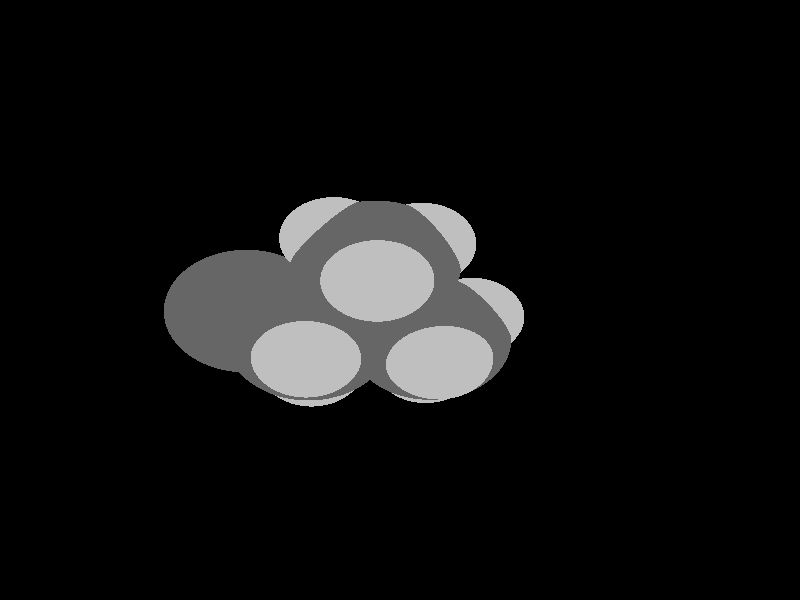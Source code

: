 global_settings {
	ambient_light rgb <0.200000002980232, 0.200000002980232, 0.200000002980232>
	max_trace_level 15
}

background { color rgb <0,0,0> }

camera {
	perspective
	location <-3.953349357184, 20.5904597021865, -15.5001029439657>
	angle 40
	up <-0.138843930579159, -0.658260065397442, -0.739875698509071>
	right <0.988821786496443, -0.0511481267965346, -0.140054788119464> * 1
	direction <0.0543492179457267, -0.751050967263981, 0.658003500811756> }

light_source {
	<44.2619317435974, 17.2579046761711, -89.1416010485355>
	color rgb <1, 1, 1>
	fade_distance 138.42290036571
	fade_power 0
	spotlight
	area_light <20, 0, 0>, <0, 0, 20>, 20, 20
	circular
	orient
	point_at <-44.2619317435974, -17.2579046761711, 89.1416010485355>
}

light_source {
	<-59.5961513079111, -55.050027500235, -5.32010405727747>
	color rgb <0.300000011920929, 0.300000011920929, 0.300000011920929> shadowless
	fade_distance 138.42290036571
	fade_power 0
	parallel
	point_at <59.5961513079111, 55.050027500235, 5.32010405727747>
}

#default {
	finish {ambient 0.5 diffuse 1 specular 0.2 roughness .01 metallic 1}
}

union {
cylinder {
	<-1.94083721882589, 4.00723852038901, 0.322032759275045>, 	<-2.62142438659491, 3.74523270581427, 0.0902453819689301>, 0.075
	pigment { rgbt <0.400000005960464, 0.400000005960464, 0.400000005960464, 0> }
}
cylinder {
	<-2.62142438659491, 3.74523270581427, 0.0902453819689301>, 	<-3.30201155436393, 3.48322689123954, -0.141541995337185>, 0.075
	pigment { rgbt <0.400000005960464, 0.400000005960464, 0.400000005960464, 0> }
}
cylinder {
	<-3.30201155436393, 3.48322689123954, -0.141541995337185>, 	<-3.86508129244235, 3.89941184359036, 0.176970291574317>, 0.075
	pigment { rgbt <0.400000005960464, 0.400000005960464, 0.400000005960464, 0> }
}
cylinder {
	<-3.86508129244235, 3.89941184359036, 0.176970291574317>, 	<-4.42815103052078, 4.31559679594118, 0.495482578485818>, 0.075
	pigment { rgbt <0.400000005960464, 0.400000005960464, 0.400000005960464, 0> }
}
cylinder {
	<-4.42815103052078, 4.31559679594118, 0.495482578485818>, 	<-4.33010223992931, 4.34910804106097, 1.15745241828167>, 0.075
	pigment { rgbt <0.400000005960464, 0.400000005960464, 0.400000005960464, 0> }
}
cylinder {
	<-4.33010223992931, 4.34910804106097, 1.15745241828167>, 	<-4.26761281910239, 4.3704657578272, 1.57934555581238>, 0.075
	pigment { rgbt <0.75, 0.75, 0.75, 0> }
}
cylinder {
	<-4.42815103052078, 4.31559679594118, 0.495482578485818>, 	<-5.12255052285, 4.02835507889774, 0.374674782763427>, 0.075
	pigment { rgbt <0.400000005960464, 0.400000005960464, 0.400000005960464, 0> }
}
cylinder {
	<-5.12255052285, 4.02835507889774, 0.374674782763427>, 	<-5.81695001517922, 3.7411133618543, 0.253866987041036>, 0.075
	pigment { rgbt <0.400000005960464, 0.400000005960464, 0.400000005960464, 0> }
}
cylinder {
	<-4.42815103052078, 4.31559679594118, 0.495482578485818>, 	<-4.4076164705064, 4.94471100692989, 0.265894847295302>, 0.075
	pigment { rgbt <0.400000005960464, 0.400000005960464, 0.400000005960464, 0> }
}
cylinder {
	<-4.4076164705064, 4.94471100692989, 0.265894847295302>, 	<-4.39452937950853, 5.34565823547993, 0.119573936207856>, 0.075
	pigment { rgbt <0.75, 0.75, 0.75, 0> }
}
cylinder {
	<-3.30201155436393, 3.48322689123954, -0.141541995337185>, 	<-3.35880207171998, 2.84850765149946, 0.066138837137492>, 0.075
	pigment { rgbt <0.400000005960464, 0.400000005960464, 0.400000005960464, 0> }
}
cylinder {
	<-3.35880207171998, 2.84850765149946, 0.066138837137492>, 	<-3.3950028834304, 2.44390926506903, 0.198523873624165>, 0.075
	pigment { rgbt <0.75, 0.75, 0.75, 0> }
}
cylinder {
	<-3.30201155436393, 3.48322689123954, -0.141541995337185>, 	<-3.33407220021918, 3.48919231207135, -0.905608870694229>, 0.075
	pigment { rgbt <0.400000005960464, 0.400000005960464, 0.400000005960464, 0> }
}
cylinder {
	<-3.33407220021918, 3.48919231207135, -0.905608870694229>, 	<-3.36613284607443, 3.49515773290317, -1.66967574605127>, 0.075
	pigment { rgbt <0.400000005960464, 0.400000005960464, 0.400000005960464, 0> }
}
cylinder {
	<-3.36613284607443, 3.49515773290317, -1.66967574605127>, 	<-3.33868516973828, 4.11966033546203, -1.90859151975174>, 0.075
	pigment { rgbt <0.400000005960464, 0.400000005960464, 0.400000005960464, 0> }
}
cylinder {
	<-3.33868516973828, 4.11966033546203, -1.90859151975174>, 	<-3.32120419761618, 4.51739573760711, -2.06075303347834>, 0.075
	pigment { rgbt <0.75, 0.75, 0.75, 0> }
}
cylinder {
	<-3.36613284607443, 3.49515773290317, -1.66967574605127>, 	<-3.9287931677398, 3.21132947707423, -1.89271266983687>, 0.075
	pigment { rgbt <0.400000005960464, 0.400000005960464, 0.400000005960464, 0> }
}
cylinder {
	<-3.9287931677398, 3.21132947707423, -1.89271266983687>, 	<-4.28692587122594, 3.03067309049109, -2.03467543745508>, 0.075
	pigment { rgbt <0.75, 0.75, 0.75, 0> }
}
cylinder {
	<-3.36613284607443, 3.49515773290317, -1.66967574605127>, 	<-2.85413907085423, 3.15233342148243, -1.93079129124631>, 0.075
	pigment { rgbt <0.400000005960464, 0.400000005960464, 0.400000005960464, 0> }
}
cylinder {
	<-2.85413907085423, 3.15233342148243, -1.93079129124631>, 	<-2.52805664183956, 2.93399290719535, -2.09709251472128>, 0.075
	pigment { rgbt <0.75, 0.75, 0.75, 0> }
}
cylinder {
	<-1.94083721882589, 4.00723852038901, 0.322032759275045>, 	<-1.88997336704857, 3.97948283496434, 0.988602539817569>, 0.075
	pigment { rgbt <0.400000005960464, 0.400000005960464, 0.400000005960464, 0> }
}
cylinder {
	<-1.88997336704857, 3.97948283496434, 0.988602539817569>, 	<-1.85758241927517, 3.96180755231092, 1.41308527548236>, 0.075
	pigment { rgbt <0.75, 0.75, 0.75, 0> }
}
cylinder {
	<-1.94083721882589, 4.00723852038901, 0.322032759275045>, 	<-1.84764681810313, 4.64244318912655, 0.133186789276636>, 0.075
	pigment { rgbt <0.400000005960464, 0.400000005960464, 0.400000005960464, 0> }
}
cylinder {
	<-1.84764681810313, 4.64244318912655, 0.133186789276636>, 	<-1.78829559371327, 5.04699316997587, 0.0129143207222643>, 0.075
	pigment { rgbt <0.75, 0.75, 0.75, 0> }
}
cylinder {
	<-1.94083721882589, 4.00723852038901, 0.322032759275045>, 	<-1.44428219171386, 3.63955484376242, 0.0652680009830872>, 0.075
	pigment { rgbt <0.400000005960464, 0.400000005960464, 0.400000005960464, 0> }
}
cylinder {
	<-1.44428219171386, 3.63955484376242, 0.0652680009830872>, 	<-1.128064954819, 3.40540573656192, -0.0982454828522912>, 0.075
	pigment { rgbt <0.75, 0.75, 0.75, 0> }
}
sphere {
	<-1.94083721882589, 4.00723852038901, 0.322032759275045>, 0.4104
	pigment { rgbt <0.400000005960464, 0.400000005960464, 0.400000005960464,0> }
}
sphere {
	<-3.30201155436393, 3.48322689123954, -0.141541995337185>, 0.4104
	pigment { rgbt <0.400000005960464, 0.400000005960464, 0.400000005960464,0> }
}
sphere {
	<-4.42815103052078, 4.31559679594118, 0.495482578485818>, 0.4104
	pigment { rgbt <0.400000005960464, 0.400000005960464, 0.400000005960464,0> }
}
sphere {
	<-4.26761281910239, 4.3704657578272, 1.57934555581238>, 0.1674
	pigment { rgbt <0.75, 0.75, 0.75,0> }
}
sphere {
	<-5.81695001517922, 3.7411133618543, 0.253866987041036>, 0.4104
	pigment { rgbt <0.400000005960464, 0.400000005960464, 0.400000005960464,0> }
}
sphere {
	<-4.39452937950853, 5.34565823547993, 0.119573936207856>, 0.1674
	pigment { rgbt <0.75, 0.75, 0.75,0> }
}
sphere {
	<-3.3950028834304, 2.44390926506903, 0.198523873624165>, 0.1674
	pigment { rgbt <0.75, 0.75, 0.75,0> }
}
sphere {
	<-3.36613284607443, 3.49515773290317, -1.66967574605127>, 0.4104
	pigment { rgbt <0.400000005960464, 0.400000005960464, 0.400000005960464,0> }
}
sphere {
	<-3.32120419761618, 4.51739573760711, -2.06075303347834>, 0.1674
	pigment { rgbt <0.75, 0.75, 0.75,0> }
}
sphere {
	<-4.28692587122594, 3.03067309049109, -2.03467543745508>, 0.1674
	pigment { rgbt <0.75, 0.75, 0.75,0> }
}
sphere {
	<-2.52805664183956, 2.93399290719535, -2.09709251472128>, 0.1674
	pigment { rgbt <0.75, 0.75, 0.75,0> }
}
sphere {
	<-1.85758241927517, 3.96180755231092, 1.41308527548236>, 0.1674
	pigment { rgbt <0.75, 0.75, 0.75,0> }
}
sphere {
	<-1.78829559371327, 5.04699316997587, 0.0129143207222643>, 0.1674
	pigment { rgbt <0.75, 0.75, 0.75,0> }
}
sphere {
	<-1.128064954819, 3.40540573656192, -0.0982454828522912>, 0.1674
	pigment { rgbt <0.75, 0.75, 0.75,0> }
}
}
merge {
}
union {
}
merge {
sphere {
	<-1.94083721882589, 4.00723852038901, 0.322032759275045>, 1.69983
	pigment { rgbt <0, 0, 0,0> }
}
sphere {
	<-3.30201155436393, 3.48322689123954, -0.141541995337185>, 1.69983
	pigment { rgbt <0, 0, 0,0> }
}
sphere {
	<-4.42815103052078, 4.31559679594118, 0.495482578485818>, 1.69983
	pigment { rgbt <0, 0, 0,0> }
}
sphere {
	<-4.26761281910239, 4.3704657578272, 1.57934555581238>, 1.09989
	pigment { rgbt <0, 0, 0,0> }
}
sphere {
	<-5.81695001517922, 3.7411133618543, 0.253866987041036>, 1.69983
	pigment { rgbt <0, 0, 0,0> }
}
sphere {
	<-4.39452937950853, 5.34565823547993, 0.119573936207856>, 1.09989
	pigment { rgbt <0, 0, 0,0> }
}
sphere {
	<-3.3950028834304, 2.44390926506903, 0.198523873624165>, 1.09989
	pigment { rgbt <0, 0, 0,0> }
}
sphere {
	<-3.36613284607443, 3.49515773290317, -1.66967574605127>, 1.69983
	pigment { rgbt <0, 0, 0,0> }
}
sphere {
	<-3.32120419761618, 4.51739573760711, -2.06075303347834>, 1.09989
	pigment { rgbt <0, 0, 0,0> }
}
sphere {
	<-4.28692587122594, 3.03067309049109, -2.03467543745508>, 1.09989
	pigment { rgbt <0, 0, 0,0> }
}
sphere {
	<-2.52805664183956, 2.93399290719535, -2.09709251472128>, 1.09989
	pigment { rgbt <0, 0, 0,0> }
}
sphere {
	<-1.85758241927517, 3.96180755231092, 1.41308527548236>, 1.09989
	pigment { rgbt <0, 0, 0,0> }
}
sphere {
	<-1.78829559371327, 5.04699316997587, 0.0129143207222643>, 1.09989
	pigment { rgbt <0, 0, 0,0> }
}
sphere {
	<-1.128064954819, 3.40540573656192, -0.0982454828522912>, 1.09989
	pigment { rgbt <0, 0, 0,0> }
}
sphere {
	<-1.94083721882589, 4.00723852038901, 0.322032759275045>, 1.7
	pigment { rgbt <0.400000005960464, 0.400000005960464, 0.400000005960464,0.350000023841858> }
}
sphere {
	<-3.30201155436393, 3.48322689123954, -0.141541995337185>, 1.7
	pigment { rgbt <0.400000005960464, 0.400000005960464, 0.400000005960464,0.350000023841858> }
}
sphere {
	<-4.42815103052078, 4.31559679594118, 0.495482578485818>, 1.7
	pigment { rgbt <0.400000005960464, 0.400000005960464, 0.400000005960464,0.350000023841858> }
}
sphere {
	<-4.26761281910239, 4.3704657578272, 1.57934555581238>, 1.1
	pigment { rgbt <0.75, 0.75, 0.75,0.350000023841858> }
}
sphere {
	<-5.81695001517922, 3.7411133618543, 0.253866987041036>, 1.7
	pigment { rgbt <0.400000005960464, 0.400000005960464, 0.400000005960464,0.350000023841858> }
}
sphere {
	<-4.39452937950853, 5.34565823547993, 0.119573936207856>, 1.1
	pigment { rgbt <0.75, 0.75, 0.75,0.350000023841858> }
}
sphere {
	<-3.3950028834304, 2.44390926506903, 0.198523873624165>, 1.1
	pigment { rgbt <0.75, 0.75, 0.75,0.350000023841858> }
}
sphere {
	<-3.36613284607443, 3.49515773290317, -1.66967574605127>, 1.7
	pigment { rgbt <0.400000005960464, 0.400000005960464, 0.400000005960464,0.350000023841858> }
}
sphere {
	<-3.32120419761618, 4.51739573760711, -2.06075303347834>, 1.1
	pigment { rgbt <0.75, 0.75, 0.75,0.350000023841858> }
}
sphere {
	<-4.28692587122594, 3.03067309049109, -2.03467543745508>, 1.1
	pigment { rgbt <0.75, 0.75, 0.75,0.350000023841858> }
}
sphere {
	<-2.52805664183956, 2.93399290719535, -2.09709251472128>, 1.1
	pigment { rgbt <0.75, 0.75, 0.75,0.350000023841858> }
}
sphere {
	<-1.85758241927517, 3.96180755231092, 1.41308527548236>, 1.1
	pigment { rgbt <0.75, 0.75, 0.75,0.350000023841858> }
}
sphere {
	<-1.78829559371327, 5.04699316997587, 0.0129143207222643>, 1.1
	pigment { rgbt <0.75, 0.75, 0.75,0.350000023841858> }
}
sphere {
	<-1.128064954819, 3.40540573656192, -0.0982454828522912>, 1.1
	pigment { rgbt <0.75, 0.75, 0.75,0.350000023841858> }
}
}
